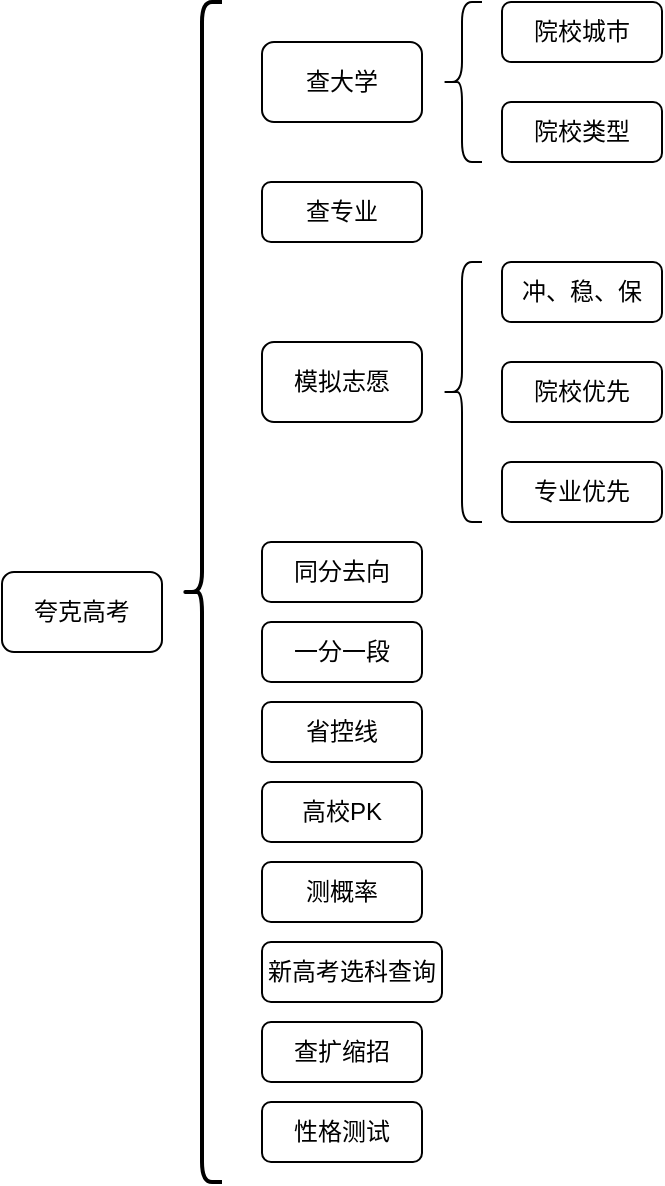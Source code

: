 <mxfile version="24.4.10" type="github">
  <diagram name="第 1 页" id="LmuZkWDyMrsbqc7eGMP2">
    <mxGraphModel dx="1235" dy="719" grid="0" gridSize="10" guides="1" tooltips="1" connect="1" arrows="1" fold="1" page="1" pageScale="1" pageWidth="827" pageHeight="1169" math="0" shadow="0">
      <root>
        <mxCell id="0" />
        <mxCell id="1" parent="0" />
        <mxCell id="1I5gTGWkLh2d79B4E214-1" value="夸克高考" style="rounded=1;whiteSpace=wrap;html=1;" parent="1" vertex="1">
          <mxGeometry x="370" y="315" width="80" height="40" as="geometry" />
        </mxCell>
        <mxCell id="1I5gTGWkLh2d79B4E214-2" value="一分一段" style="rounded=1;whiteSpace=wrap;html=1;" parent="1" vertex="1">
          <mxGeometry x="500" y="340" width="80" height="30" as="geometry" />
        </mxCell>
        <mxCell id="1I5gTGWkLh2d79B4E214-5" value="省控线" style="rounded=1;whiteSpace=wrap;html=1;" parent="1" vertex="1">
          <mxGeometry x="500" y="380" width="80" height="30" as="geometry" />
        </mxCell>
        <mxCell id="1I5gTGWkLh2d79B4E214-6" value="高校PK" style="rounded=1;whiteSpace=wrap;html=1;" parent="1" vertex="1">
          <mxGeometry x="500" y="420" width="80" height="30" as="geometry" />
        </mxCell>
        <mxCell id="1I5gTGWkLh2d79B4E214-7" value="测概率" style="rounded=1;whiteSpace=wrap;html=1;" parent="1" vertex="1">
          <mxGeometry x="500" y="460" width="80" height="30" as="geometry" />
        </mxCell>
        <mxCell id="1I5gTGWkLh2d79B4E214-8" value="新高考选科查询" style="rounded=1;whiteSpace=wrap;html=1;" parent="1" vertex="1">
          <mxGeometry x="500" y="500" width="90" height="30" as="geometry" />
        </mxCell>
        <mxCell id="1I5gTGWkLh2d79B4E214-9" value="查扩缩招" style="rounded=1;whiteSpace=wrap;html=1;" parent="1" vertex="1">
          <mxGeometry x="500" y="540" width="80" height="30" as="geometry" />
        </mxCell>
        <mxCell id="1I5gTGWkLh2d79B4E214-13" value="查大学" style="rounded=1;whiteSpace=wrap;html=1;" parent="1" vertex="1">
          <mxGeometry x="500" y="50" width="80" height="40" as="geometry" />
        </mxCell>
        <mxCell id="1I5gTGWkLh2d79B4E214-14" value="查专业" style="rounded=1;whiteSpace=wrap;html=1;" parent="1" vertex="1">
          <mxGeometry x="500" y="120" width="80" height="30" as="geometry" />
        </mxCell>
        <mxCell id="1I5gTGWkLh2d79B4E214-15" value="同分去向" style="rounded=1;whiteSpace=wrap;html=1;" parent="1" vertex="1">
          <mxGeometry x="500" y="300" width="80" height="30" as="geometry" />
        </mxCell>
        <mxCell id="1I5gTGWkLh2d79B4E214-16" value="性格测试" style="rounded=1;whiteSpace=wrap;html=1;" parent="1" vertex="1">
          <mxGeometry x="500" y="580" width="80" height="30" as="geometry" />
        </mxCell>
        <mxCell id="1I5gTGWkLh2d79B4E214-17" value="院校城市" style="rounded=1;whiteSpace=wrap;html=1;" parent="1" vertex="1">
          <mxGeometry x="620" y="30" width="80" height="30" as="geometry" />
        </mxCell>
        <mxCell id="1I5gTGWkLh2d79B4E214-18" value="院校类型" style="rounded=1;whiteSpace=wrap;html=1;fillColor=default;strokeColor=default;" parent="1" vertex="1">
          <mxGeometry x="620" y="80" width="80" height="30" as="geometry" />
        </mxCell>
        <mxCell id="1I5gTGWkLh2d79B4E214-19" value="模拟志愿" style="rounded=1;whiteSpace=wrap;html=1;" parent="1" vertex="1">
          <mxGeometry x="500" y="200" width="80" height="40" as="geometry" />
        </mxCell>
        <mxCell id="1I5gTGWkLh2d79B4E214-20" value="冲、稳、保" style="rounded=1;whiteSpace=wrap;html=1;" parent="1" vertex="1">
          <mxGeometry x="620" y="160" width="80" height="30" as="geometry" />
        </mxCell>
        <mxCell id="1I5gTGWkLh2d79B4E214-21" value="院校优先" style="rounded=1;whiteSpace=wrap;html=1;" parent="1" vertex="1">
          <mxGeometry x="620" y="210" width="80" height="30" as="geometry" />
        </mxCell>
        <mxCell id="1I5gTGWkLh2d79B4E214-22" value="专业优先" style="rounded=1;whiteSpace=wrap;html=1;" parent="1" vertex="1">
          <mxGeometry x="620" y="260" width="80" height="30" as="geometry" />
        </mxCell>
        <mxCell id="1I5gTGWkLh2d79B4E214-24" value="" style="shape=curlyBracket;whiteSpace=wrap;html=1;rounded=1;labelPosition=left;verticalLabelPosition=middle;align=right;verticalAlign=middle;strokeWidth=2;" parent="1" vertex="1">
          <mxGeometry x="460" y="30" width="20" height="590" as="geometry" />
        </mxCell>
        <mxCell id="1I5gTGWkLh2d79B4E214-25" value="" style="shape=curlyBracket;whiteSpace=wrap;html=1;rounded=1;labelPosition=left;verticalLabelPosition=middle;align=right;verticalAlign=middle;" parent="1" vertex="1">
          <mxGeometry x="590" y="30" width="20" height="80" as="geometry" />
        </mxCell>
        <mxCell id="1I5gTGWkLh2d79B4E214-26" value="" style="shape=curlyBracket;whiteSpace=wrap;html=1;rounded=1;labelPosition=left;verticalLabelPosition=middle;align=right;verticalAlign=middle;" parent="1" vertex="1">
          <mxGeometry x="590" y="160" width="20" height="130" as="geometry" />
        </mxCell>
      </root>
    </mxGraphModel>
  </diagram>
</mxfile>
